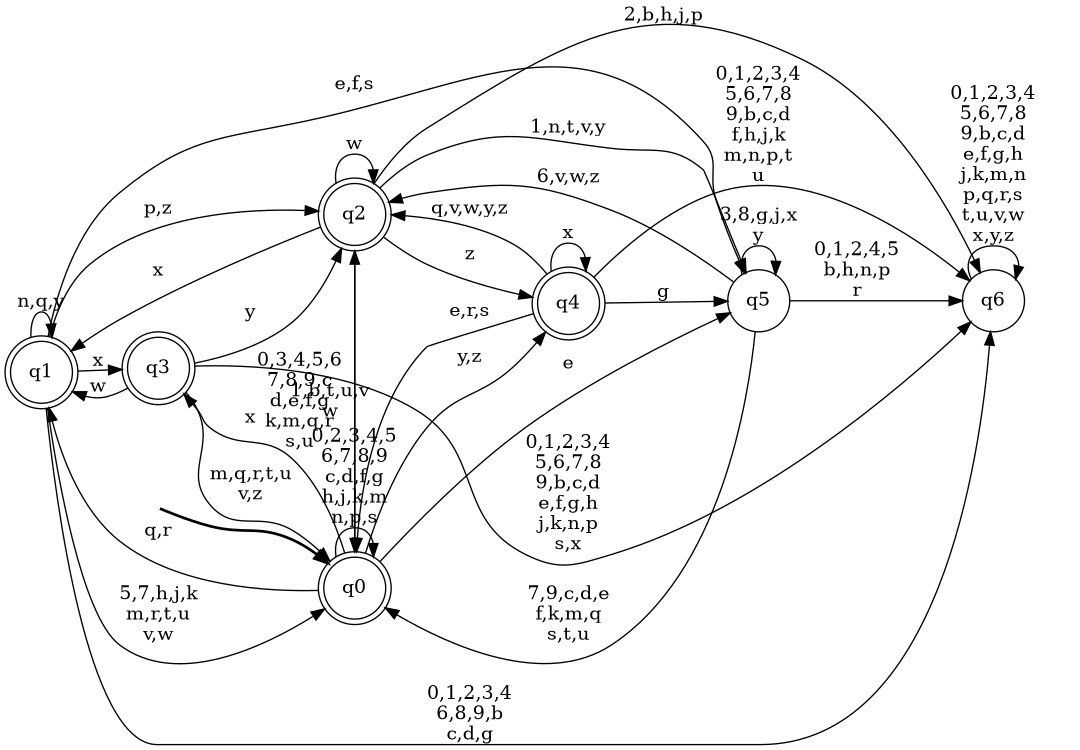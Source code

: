 digraph BlueStar {
__start0 [style = invis, shape = none, label = "", width = 0, height = 0];

rankdir=LR;
size="8,5";

s0 [style="rounded,filled", color="black", fillcolor="white" shape="doublecircle", label="q0"];
s1 [style="rounded,filled", color="black", fillcolor="white" shape="doublecircle", label="q1"];
s2 [style="rounded,filled", color="black", fillcolor="white" shape="doublecircle", label="q2"];
s3 [style="rounded,filled", color="black", fillcolor="white" shape="doublecircle", label="q3"];
s4 [style="rounded,filled", color="black", fillcolor="white" shape="doublecircle", label="q4"];
s5 [style="filled", color="black", fillcolor="white" shape="circle", label="q5"];
s6 [style="filled", color="black", fillcolor="white" shape="circle", label="q6"];
subgraph cluster_main { 
	graph [pad=".75", ranksep="0.15", nodesep="0.15"];
	 style=invis; 
	__start0 -> s0 [penwidth=2];
}
s0 -> s0 [label="0,2,3,4,5\n6,7,8,9\nc,d,f,g\nh,j,k,m\nn,p,s"];
s0 -> s1 [label="q,r"];
s0 -> s2 [label="1,b,t,u,v\nw"];
s0 -> s3 [label="x"];
s0 -> s4 [label="y,z"];
s0 -> s5 [label="e"];
s1 -> s0 [label="5,7,h,j,k\nm,r,t,u\nv,w"];
s1 -> s1 [label="n,q,y"];
s1 -> s2 [label="p,z"];
s1 -> s3 [label="x"];
s1 -> s5 [label="e,f,s"];
s1 -> s6 [label="0,1,2,3,4\n6,8,9,b\nc,d,g"];
s2 -> s0 [label="0,3,4,5,6\n7,8,9,c\nd,e,f,g\nk,m,q,r\ns,u"];
s2 -> s1 [label="x"];
s2 -> s2 [label="w"];
s2 -> s4 [label="z"];
s2 -> s5 [label="1,n,t,v,y"];
s2 -> s6 [label="2,b,h,j,p"];
s3 -> s0 [label="m,q,r,t,u\nv,z"];
s3 -> s1 [label="w"];
s3 -> s2 [label="y"];
s3 -> s6 [label="0,1,2,3,4\n5,6,7,8\n9,b,c,d\ne,f,g,h\nj,k,n,p\ns,x"];
s4 -> s0 [label="e,r,s"];
s4 -> s2 [label="q,v,w,y,z"];
s4 -> s4 [label="x"];
s4 -> s5 [label="g"];
s4 -> s6 [label="0,1,2,3,4\n5,6,7,8\n9,b,c,d\nf,h,j,k\nm,n,p,t\nu"];
s5 -> s0 [label="7,9,c,d,e\nf,k,m,q\ns,t,u"];
s5 -> s2 [label="6,v,w,z"];
s5 -> s5 [label="3,8,g,j,x\ny"];
s5 -> s6 [label="0,1,2,4,5\nb,h,n,p\nr"];
s6 -> s6 [label="0,1,2,3,4\n5,6,7,8\n9,b,c,d\ne,f,g,h\nj,k,m,n\np,q,r,s\nt,u,v,w\nx,y,z"];

}